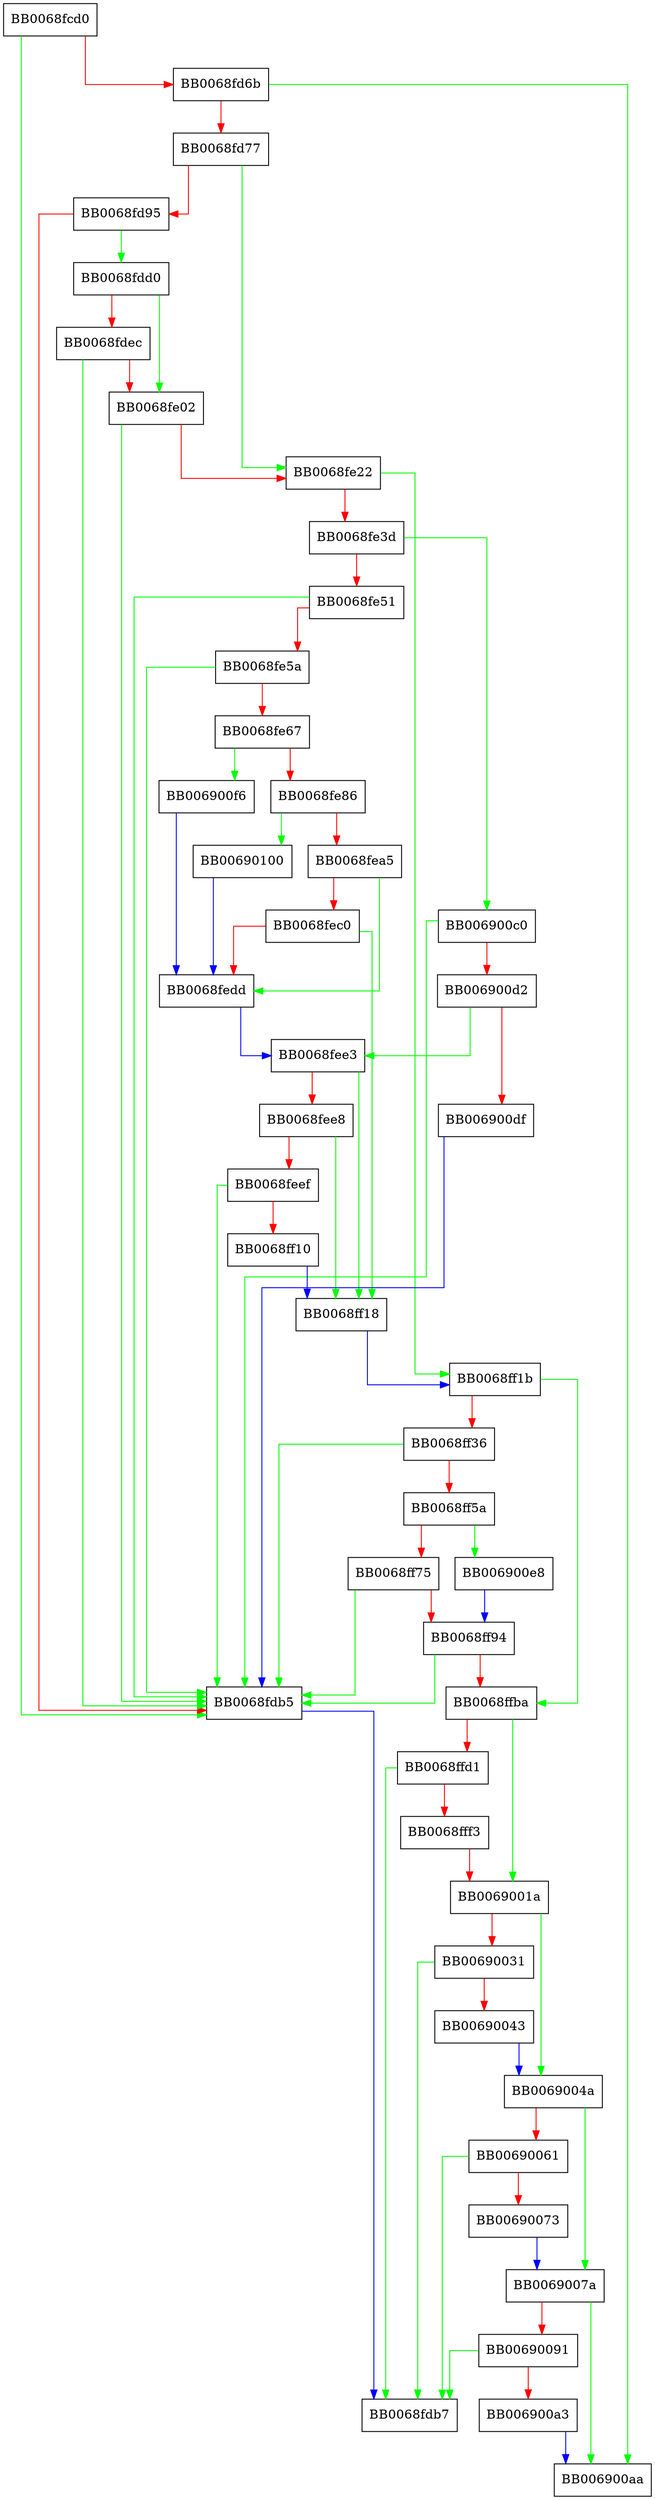digraph rsa_set_ctx_params {
  node [shape="box"];
  graph [splines=ortho];
  BB0068fcd0 -> BB0068fdb5 [color="green"];
  BB0068fcd0 -> BB0068fd6b [color="red"];
  BB0068fd6b -> BB006900aa [color="green"];
  BB0068fd6b -> BB0068fd77 [color="red"];
  BB0068fd77 -> BB0068fe22 [color="green"];
  BB0068fd77 -> BB0068fd95 [color="red"];
  BB0068fd95 -> BB0068fdd0 [color="green"];
  BB0068fd95 -> BB0068fdb5 [color="red"];
  BB0068fdb5 -> BB0068fdb7 [color="blue"];
  BB0068fdd0 -> BB0068fe02 [color="green"];
  BB0068fdd0 -> BB0068fdec [color="red"];
  BB0068fdec -> BB0068fdb5 [color="green"];
  BB0068fdec -> BB0068fe02 [color="red"];
  BB0068fe02 -> BB0068fdb5 [color="green"];
  BB0068fe02 -> BB0068fe22 [color="red"];
  BB0068fe22 -> BB0068ff1b [color="green"];
  BB0068fe22 -> BB0068fe3d [color="red"];
  BB0068fe3d -> BB006900c0 [color="green"];
  BB0068fe3d -> BB0068fe51 [color="red"];
  BB0068fe51 -> BB0068fdb5 [color="green"];
  BB0068fe51 -> BB0068fe5a [color="red"];
  BB0068fe5a -> BB0068fdb5 [color="green"];
  BB0068fe5a -> BB0068fe67 [color="red"];
  BB0068fe67 -> BB006900f6 [color="green"];
  BB0068fe67 -> BB0068fe86 [color="red"];
  BB0068fe86 -> BB00690100 [color="green"];
  BB0068fe86 -> BB0068fea5 [color="red"];
  BB0068fea5 -> BB0068fedd [color="green"];
  BB0068fea5 -> BB0068fec0 [color="red"];
  BB0068fec0 -> BB0068ff18 [color="green"];
  BB0068fec0 -> BB0068fedd [color="red"];
  BB0068fedd -> BB0068fee3 [color="blue"];
  BB0068fee3 -> BB0068ff18 [color="green"];
  BB0068fee3 -> BB0068fee8 [color="red"];
  BB0068fee8 -> BB0068ff18 [color="green"];
  BB0068fee8 -> BB0068feef [color="red"];
  BB0068feef -> BB0068fdb5 [color="green"];
  BB0068feef -> BB0068ff10 [color="red"];
  BB0068ff10 -> BB0068ff18 [color="blue"];
  BB0068ff18 -> BB0068ff1b [color="blue"];
  BB0068ff1b -> BB0068ffba [color="green"];
  BB0068ff1b -> BB0068ff36 [color="red"];
  BB0068ff36 -> BB0068fdb5 [color="green"];
  BB0068ff36 -> BB0068ff5a [color="red"];
  BB0068ff5a -> BB006900e8 [color="green"];
  BB0068ff5a -> BB0068ff75 [color="red"];
  BB0068ff75 -> BB0068fdb5 [color="green"];
  BB0068ff75 -> BB0068ff94 [color="red"];
  BB0068ff94 -> BB0068fdb5 [color="green"];
  BB0068ff94 -> BB0068ffba [color="red"];
  BB0068ffba -> BB0069001a [color="green"];
  BB0068ffba -> BB0068ffd1 [color="red"];
  BB0068ffd1 -> BB0068fdb7 [color="green"];
  BB0068ffd1 -> BB0068fff3 [color="red"];
  BB0068fff3 -> BB0069001a [color="red"];
  BB0069001a -> BB0069004a [color="green"];
  BB0069001a -> BB00690031 [color="red"];
  BB00690031 -> BB0068fdb7 [color="green"];
  BB00690031 -> BB00690043 [color="red"];
  BB00690043 -> BB0069004a [color="blue"];
  BB0069004a -> BB0069007a [color="green"];
  BB0069004a -> BB00690061 [color="red"];
  BB00690061 -> BB0068fdb7 [color="green"];
  BB00690061 -> BB00690073 [color="red"];
  BB00690073 -> BB0069007a [color="blue"];
  BB0069007a -> BB006900aa [color="green"];
  BB0069007a -> BB00690091 [color="red"];
  BB00690091 -> BB0068fdb7 [color="green"];
  BB00690091 -> BB006900a3 [color="red"];
  BB006900a3 -> BB006900aa [color="blue"];
  BB006900c0 -> BB0068fdb5 [color="green"];
  BB006900c0 -> BB006900d2 [color="red"];
  BB006900d2 -> BB0068fee3 [color="green"];
  BB006900d2 -> BB006900df [color="red"];
  BB006900df -> BB0068fdb5 [color="blue"];
  BB006900e8 -> BB0068ff94 [color="blue"];
  BB006900f6 -> BB0068fedd [color="blue"];
  BB00690100 -> BB0068fedd [color="blue"];
}